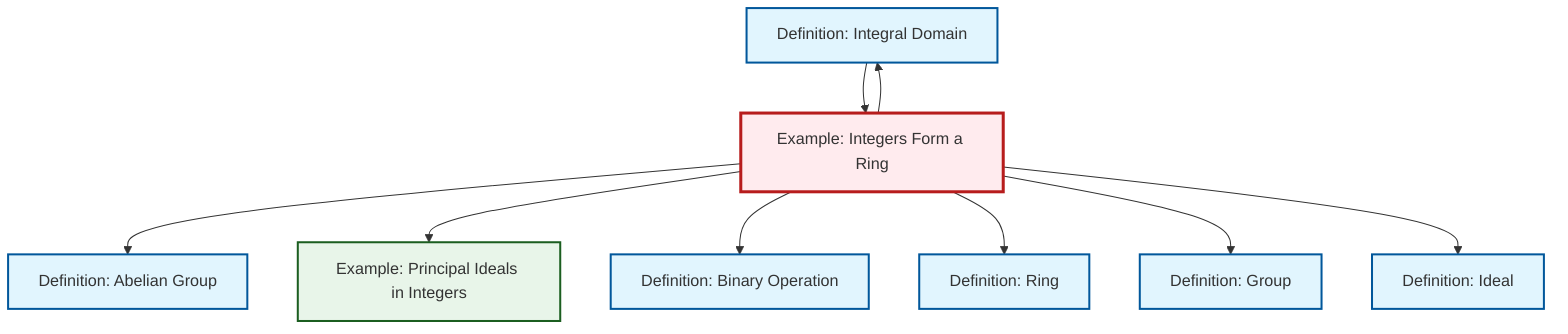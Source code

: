 graph TD
    classDef definition fill:#e1f5fe,stroke:#01579b,stroke-width:2px
    classDef theorem fill:#f3e5f5,stroke:#4a148c,stroke-width:2px
    classDef axiom fill:#fff3e0,stroke:#e65100,stroke-width:2px
    classDef example fill:#e8f5e9,stroke:#1b5e20,stroke-width:2px
    classDef current fill:#ffebee,stroke:#b71c1c,stroke-width:3px
    def-group["Definition: Group"]:::definition
    def-ring["Definition: Ring"]:::definition
    def-ideal["Definition: Ideal"]:::definition
    def-binary-operation["Definition: Binary Operation"]:::definition
    def-integral-domain["Definition: Integral Domain"]:::definition
    def-abelian-group["Definition: Abelian Group"]:::definition
    ex-principal-ideal["Example: Principal Ideals in Integers"]:::example
    ex-integers-ring["Example: Integers Form a Ring"]:::example
    ex-integers-ring --> def-abelian-group
    def-integral-domain --> ex-integers-ring
    ex-integers-ring --> def-integral-domain
    ex-integers-ring --> ex-principal-ideal
    ex-integers-ring --> def-binary-operation
    ex-integers-ring --> def-ring
    ex-integers-ring --> def-group
    ex-integers-ring --> def-ideal
    class ex-integers-ring current